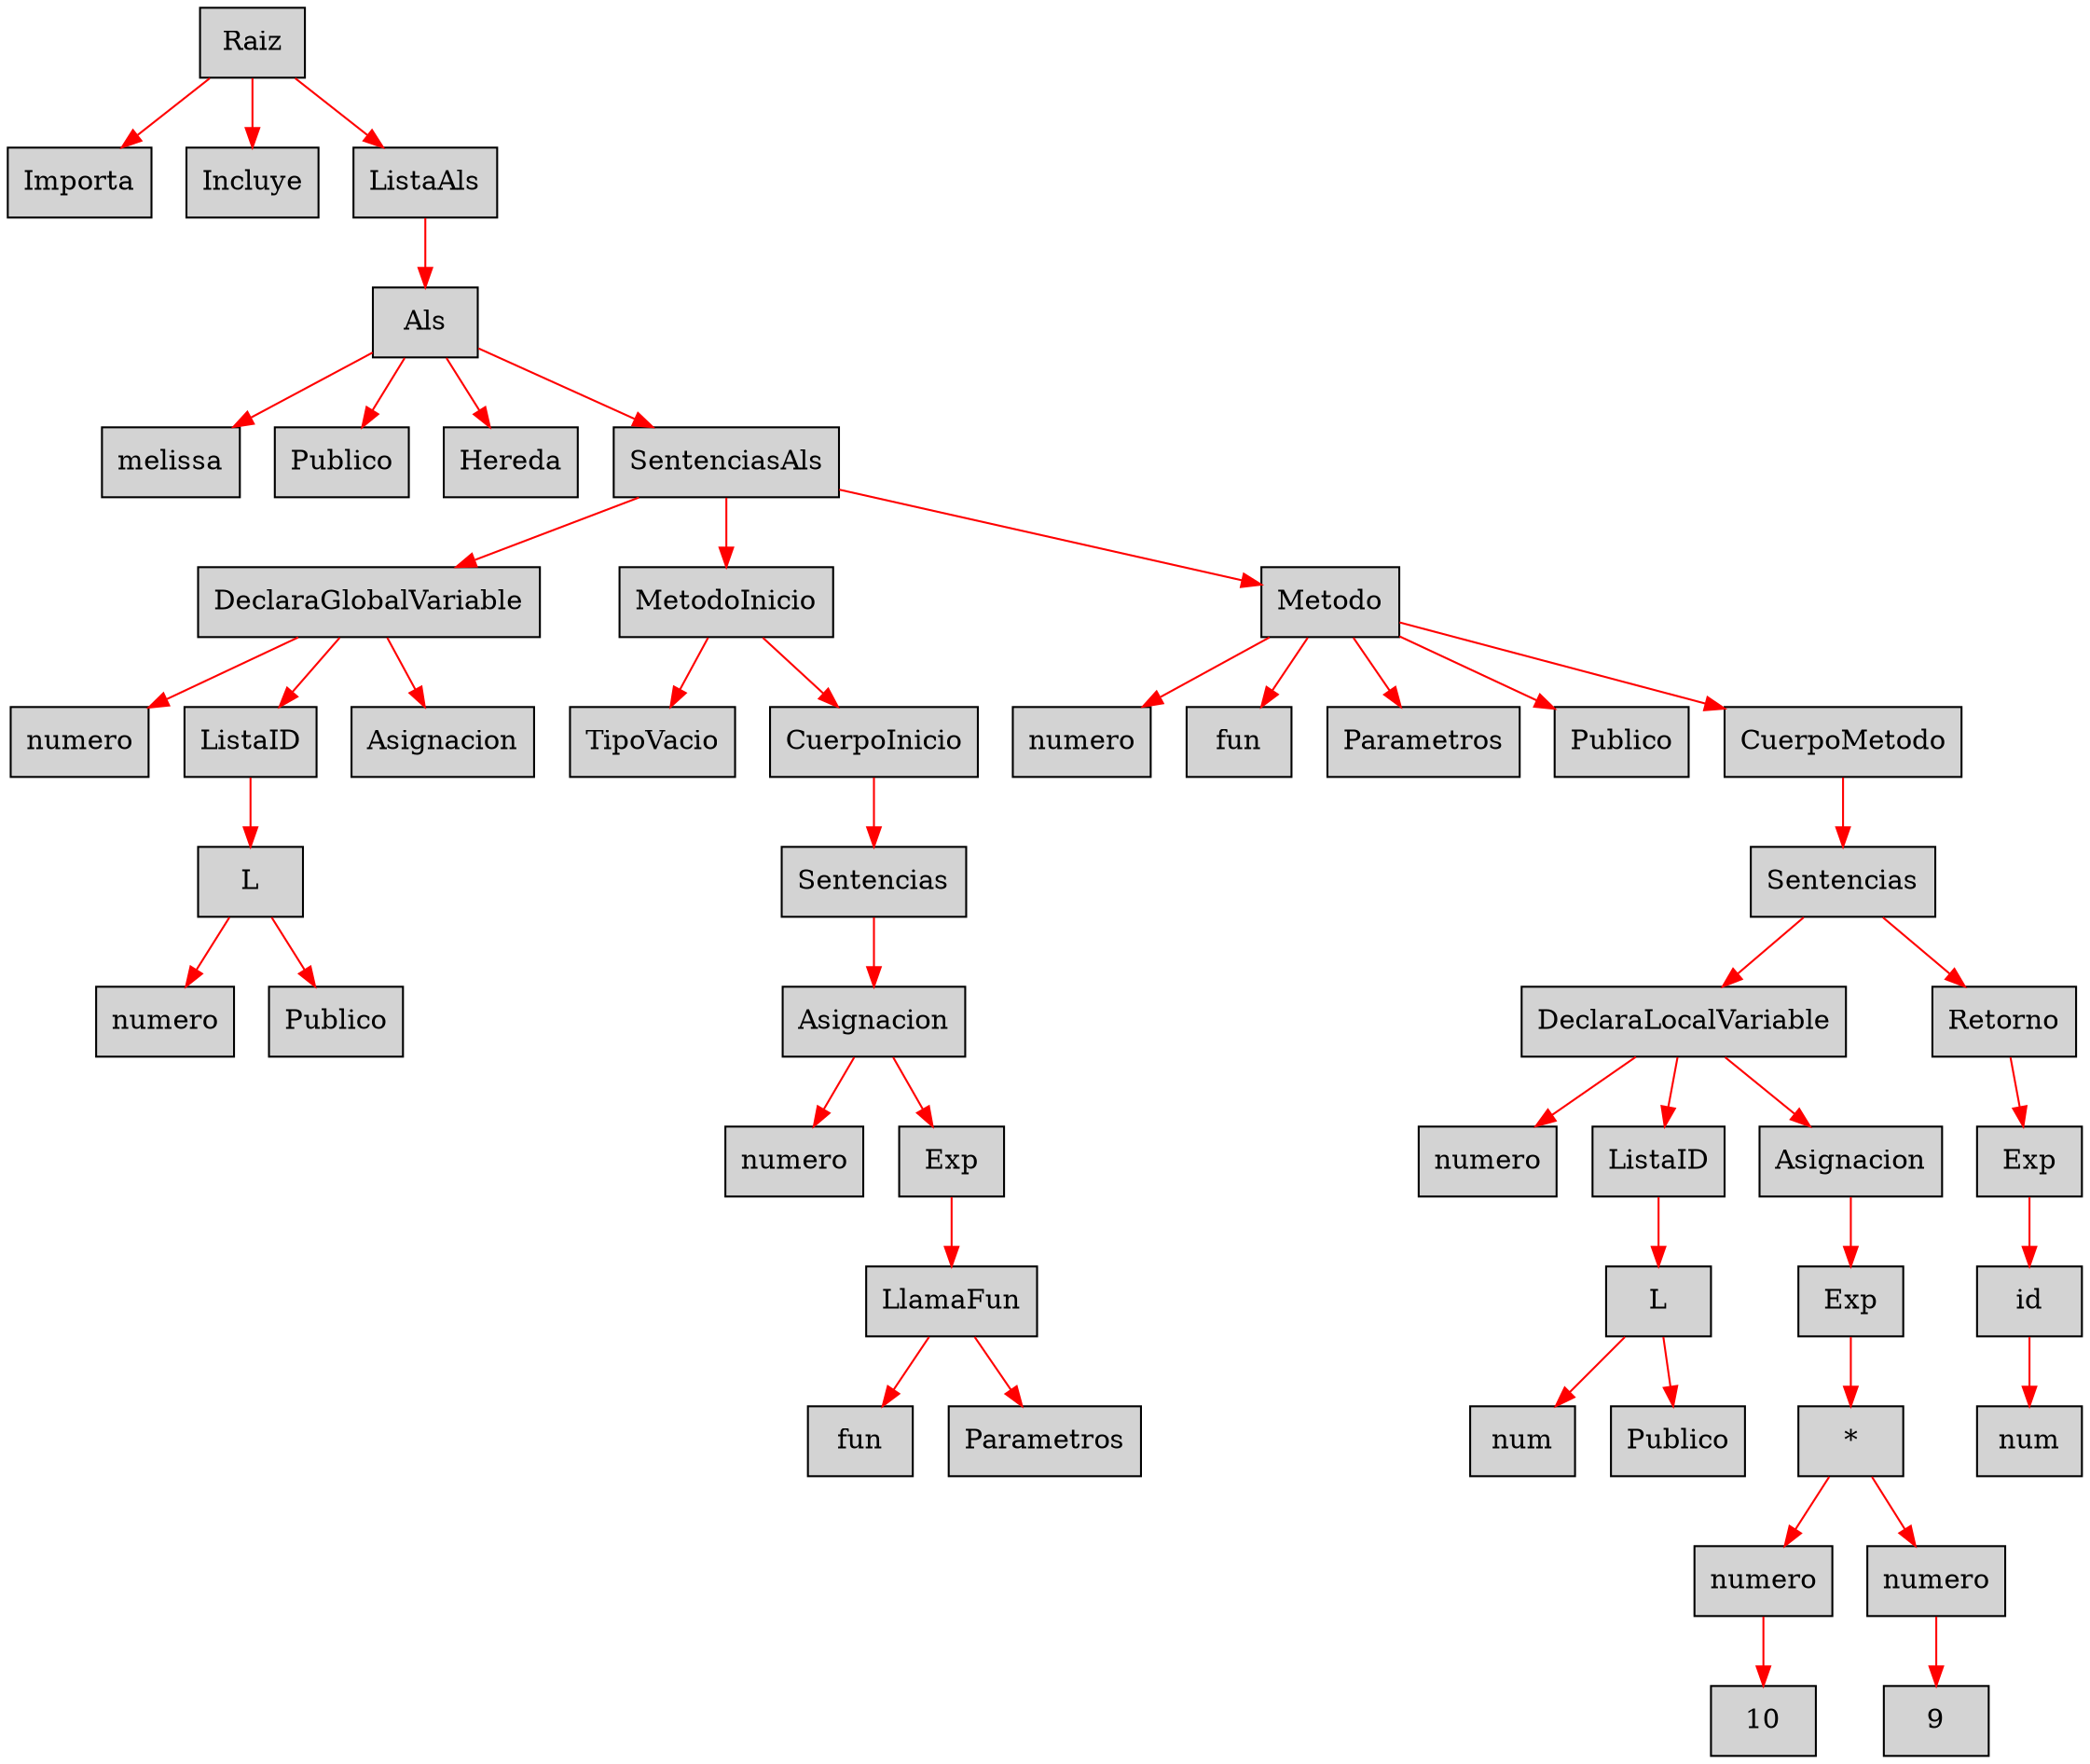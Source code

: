digraph G {node[shape=box, style=filled]; edge[color=red]
node506173086[label="Raiz"];
 node506173086->node498759798;node498759798[label="Importa"];
 node506173086->node1880502802;node1880502802[label="Incluye"];
 node506173086->node661108210;node661108210[label="ListaAls"];
 node661108210->node1698322662;node1698322662[label="Als"];
 node1698322662->node722331135;node722331135[label="melissa"];
 node1698322662->node1791673390;node1791673390[label="Publico"];
 node1698322662->node1889019040;node1889019040[label="Hereda"];
 node1698322662->node1204989757;node1204989757[label="SentenciasAls"];
 node1204989757->node62167077;node62167077[label="DeclaraGlobalVariable"];
 node62167077->node1063503817;node1063503817[label="numero"];
 node62167077->node250567073;node250567073[label="ListaID"];
 node250567073->node1553380358;node1553380358[label="L"];
 node1553380358->node2068081153;node2068081153[label="numero"];
 node1553380358->node1513666351;node1513666351[label="Publico"];
 node62167077->node779014040;node779014040[label="Asignacion"];
 node1204989757->node1194424535;node1194424535[label="MetodoInicio"];
 node1194424535->node528287314;node528287314[label="TipoVacio"];
 node1194424535->node6507357;node6507357[label="CuerpoInicio"];
 node6507357->node1479100102;node1479100102[label="Sentencias"];
 node1479100102->node336751316;node336751316[label="Asignacion"];
 node336751316->node1672130962;node1672130962[label="numero"];
 node336751316->node2030647065;node2030647065[label="Exp"];
 node2030647065->node1803833736;node1803833736[label="LlamaFun"];
 node1803833736->node1816642278;node1816642278[label="fun"];
 node1803833736->node1524091101;node1524091101[label="Parametros"];
 node1204989757->node1784061281;node1784061281[label="Metodo"];
 node1784061281->node597137842;node597137842[label="numero"];
 node1784061281->node1905606612;node1905606612[label="fun"];
 node1784061281->node358645787;node358645787[label="Parametros"];
 node1784061281->node1266920003;node1266920003[label="Publico"];
 node1784061281->node1413935240;node1413935240[label="CuerpoMetodo"];
 node1413935240->node217390667;node217390667[label="Sentencias"];
 node217390667->node495200150;node495200150[label="DeclaraLocalVariable"];
 node495200150->node1258506199;node1258506199[label="numero"];
 node495200150->node673332367;node673332367[label="ListaID"];
 node673332367->node209807494;node209807494[label="L"];
 node209807494->node805651991;node805651991[label="num"];
 node209807494->node1634304575;node1634304575[label="Publico"];
 node495200150->node1477840089;node1477840089[label="Asignacion"];
 node1477840089->node1607764485;node1607764485[label="Exp"];
 node1607764485->node1174100502;node1174100502[label="*"];
 node1174100502->node1756250348;node1756250348[label="numero"];
 node1756250348->node11987428;node11987428[label="10"];
 node1174100502->node2068438869;node2068438869[label="numero"];
 node2068438869->node1685914048;node1685914048[label="9"];
 node217390667->node2119079043;node2119079043[label="Retorno"];
 node2119079043->node1233169255;node1233169255[label="Exp"];
 node1233169255->node2089182837;node2089182837[label="id"];
 node2089182837->node1895369508;node1895369508[label="num"];

}
